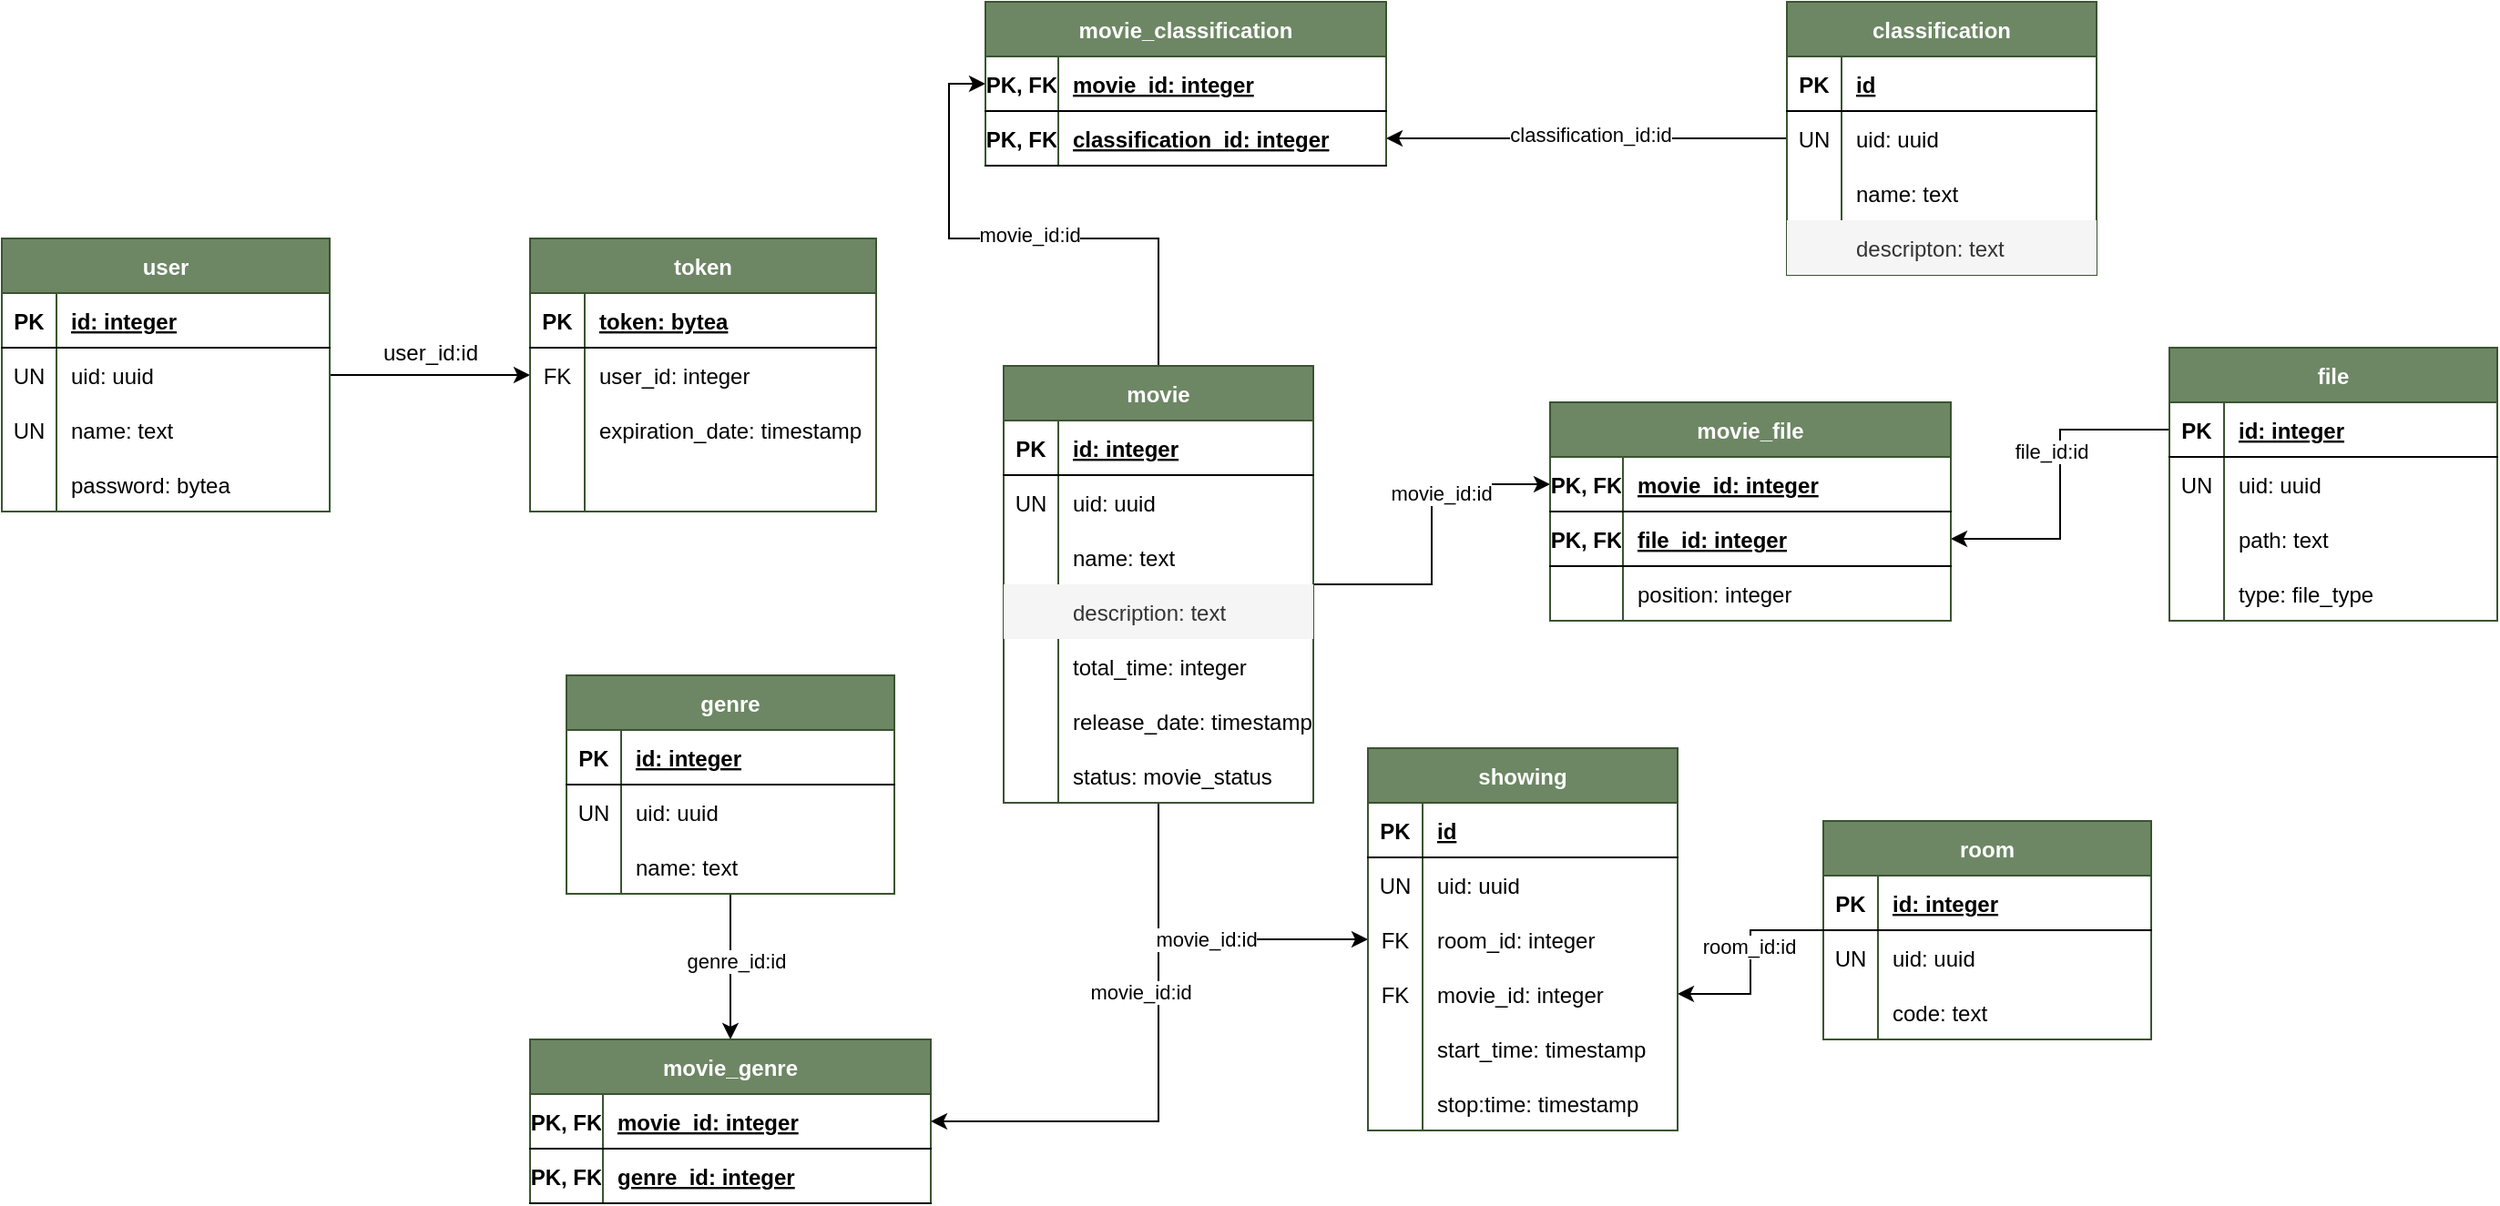 <mxfile version="17.5.0" type="device"><diagram id="jzqdVTHQZq7FdxD7mm5E" name="Page-1"><mxGraphModel dx="2222" dy="1630" grid="1" gridSize="10" guides="1" tooltips="1" connect="1" arrows="1" fold="1" page="0" pageScale="1" pageWidth="1100" pageHeight="850" background="none" math="0" shadow="0"><root><mxCell id="0"/><mxCell id="1" parent="0"/><mxCell id="edge1" value="" style="html=1;rounded=1;edgeStyle=orthogonalEdgeStyle;dashed=0;startArrow=block;startSize=12;endArrow=none;strokeColor=#595959;exitX=0.957;exitY=0.000;exitDx=0;exitDy=0;entryX=0.469;entryY=1.000;entryDx=0;entryDy=0;" parent="1" edge="1"><mxGeometry width="50" height="50" relative="1" as="geometry"><Array as="points"/><mxPoint x="1425.024" y="140" as="targetPoint"/></mxGeometry></mxCell><mxCell id="label8" value="room_id:id" style="edgeLabel;resizable=0;html=1;align=left;verticalAlign=top;strokeColor=default;" parent="edge1" vertex="1" connectable="0"><mxGeometry x="970" y="150" as="geometry"/></mxCell><mxCell id="MdAU8HxcY33upqTipJ5R-33" style="edgeStyle=orthogonalEdgeStyle;rounded=0;orthogonalLoop=1;jettySize=auto;html=1;" parent="1" source="MdAU8HxcY33upqTipJ5R-2" target="MdAU8HxcY33upqTipJ5R-16" edge="1"><mxGeometry relative="1" as="geometry"/></mxCell><mxCell id="MdAU8HxcY33upqTipJ5R-95" value="genre_id:id" style="edgeLabel;html=1;align=center;verticalAlign=middle;resizable=0;points=[];" parent="MdAU8HxcY33upqTipJ5R-33" vertex="1" connectable="0"><mxGeometry x="-0.104" y="3" relative="1" as="geometry"><mxPoint y="1" as="offset"/></mxGeometry></mxCell><mxCell id="MdAU8HxcY33upqTipJ5R-2" value="genre" style="shape=table;startSize=30;container=1;collapsible=1;childLayout=tableLayout;fixedRows=1;rowLines=0;fontStyle=1;align=center;resizeLast=1;fillColor=#6d8764;fontColor=#ffffff;strokeColor=#3A5431;" parent="1" vertex="1"><mxGeometry x="-230" y="-130" width="180" height="120" as="geometry"/></mxCell><mxCell id="MdAU8HxcY33upqTipJ5R-3" value="" style="shape=tableRow;horizontal=0;startSize=0;swimlaneHead=0;swimlaneBody=0;fillColor=none;collapsible=0;dropTarget=0;points=[[0,0.5],[1,0.5]];portConstraint=eastwest;top=0;left=0;right=0;bottom=1;" parent="MdAU8HxcY33upqTipJ5R-2" vertex="1"><mxGeometry y="30" width="180" height="30" as="geometry"/></mxCell><mxCell id="MdAU8HxcY33upqTipJ5R-4" value="PK" style="shape=partialRectangle;connectable=0;fillColor=none;top=0;left=0;bottom=0;right=0;fontStyle=1;overflow=hidden;" parent="MdAU8HxcY33upqTipJ5R-3" vertex="1"><mxGeometry width="30" height="30" as="geometry"><mxRectangle width="30" height="30" as="alternateBounds"/></mxGeometry></mxCell><mxCell id="MdAU8HxcY33upqTipJ5R-5" value="id: integer" style="shape=partialRectangle;connectable=0;fillColor=none;top=0;left=0;bottom=0;right=0;align=left;spacingLeft=6;fontStyle=5;overflow=hidden;" parent="MdAU8HxcY33upqTipJ5R-3" vertex="1"><mxGeometry x="30" width="150" height="30" as="geometry"><mxRectangle width="150" height="30" as="alternateBounds"/></mxGeometry></mxCell><mxCell id="MdAU8HxcY33upqTipJ5R-6" value="" style="shape=tableRow;horizontal=0;startSize=0;swimlaneHead=0;swimlaneBody=0;fillColor=none;collapsible=0;dropTarget=0;points=[[0,0.5],[1,0.5]];portConstraint=eastwest;top=0;left=0;right=0;bottom=0;" parent="MdAU8HxcY33upqTipJ5R-2" vertex="1"><mxGeometry y="60" width="180" height="30" as="geometry"/></mxCell><mxCell id="MdAU8HxcY33upqTipJ5R-7" value="UN" style="shape=partialRectangle;connectable=0;fillColor=none;top=0;left=0;bottom=0;right=0;editable=1;overflow=hidden;" parent="MdAU8HxcY33upqTipJ5R-6" vertex="1"><mxGeometry width="30" height="30" as="geometry"><mxRectangle width="30" height="30" as="alternateBounds"/></mxGeometry></mxCell><mxCell id="MdAU8HxcY33upqTipJ5R-8" value="uid: uuid" style="shape=partialRectangle;connectable=0;fillColor=none;top=0;left=0;bottom=0;right=0;align=left;spacingLeft=6;overflow=hidden;" parent="MdAU8HxcY33upqTipJ5R-6" vertex="1"><mxGeometry x="30" width="150" height="30" as="geometry"><mxRectangle width="150" height="30" as="alternateBounds"/></mxGeometry></mxCell><mxCell id="MdAU8HxcY33upqTipJ5R-9" value="" style="shape=tableRow;horizontal=0;startSize=0;swimlaneHead=0;swimlaneBody=0;fillColor=none;collapsible=0;dropTarget=0;points=[[0,0.5],[1,0.5]];portConstraint=eastwest;top=0;left=0;right=0;bottom=0;" parent="MdAU8HxcY33upqTipJ5R-2" vertex="1"><mxGeometry y="90" width="180" height="30" as="geometry"/></mxCell><mxCell id="MdAU8HxcY33upqTipJ5R-10" value="" style="shape=partialRectangle;connectable=0;fillColor=none;top=0;left=0;bottom=0;right=0;editable=1;overflow=hidden;" parent="MdAU8HxcY33upqTipJ5R-9" vertex="1"><mxGeometry width="30" height="30" as="geometry"><mxRectangle width="30" height="30" as="alternateBounds"/></mxGeometry></mxCell><mxCell id="MdAU8HxcY33upqTipJ5R-11" value="name: text" style="shape=partialRectangle;connectable=0;fillColor=none;top=0;left=0;bottom=0;right=0;align=left;spacingLeft=6;overflow=hidden;" parent="MdAU8HxcY33upqTipJ5R-9" vertex="1"><mxGeometry x="30" width="150" height="30" as="geometry"><mxRectangle width="150" height="30" as="alternateBounds"/></mxGeometry></mxCell><mxCell id="MdAU8HxcY33upqTipJ5R-16" value="movie_genre" style="shape=table;startSize=30;container=1;collapsible=1;childLayout=tableLayout;fixedRows=1;rowLines=0;fontStyle=1;align=center;resizeLast=1;fillColor=#6d8764;fontColor=#ffffff;strokeColor=#3A5431;" parent="1" vertex="1"><mxGeometry x="-250" y="70" width="220" height="90" as="geometry"/></mxCell><mxCell id="MdAU8HxcY33upqTipJ5R-17" value="" style="shape=tableRow;horizontal=0;startSize=0;swimlaneHead=0;swimlaneBody=0;fillColor=none;collapsible=0;dropTarget=0;points=[[0,0.5],[1,0.5]];portConstraint=eastwest;top=0;left=0;right=0;bottom=1;" parent="MdAU8HxcY33upqTipJ5R-16" vertex="1"><mxGeometry y="30" width="220" height="30" as="geometry"/></mxCell><mxCell id="MdAU8HxcY33upqTipJ5R-18" value="PK, FK" style="shape=partialRectangle;connectable=0;fillColor=none;top=0;left=0;bottom=0;right=0;fontStyle=1;overflow=hidden;" parent="MdAU8HxcY33upqTipJ5R-17" vertex="1"><mxGeometry width="40" height="30" as="geometry"><mxRectangle width="40" height="30" as="alternateBounds"/></mxGeometry></mxCell><mxCell id="MdAU8HxcY33upqTipJ5R-19" value="movie_id: integer" style="shape=partialRectangle;connectable=0;fillColor=none;top=0;left=0;bottom=0;right=0;align=left;spacingLeft=6;fontStyle=5;overflow=hidden;" parent="MdAU8HxcY33upqTipJ5R-17" vertex="1"><mxGeometry x="40" width="180" height="30" as="geometry"><mxRectangle width="180" height="30" as="alternateBounds"/></mxGeometry></mxCell><mxCell id="MdAU8HxcY33upqTipJ5R-30" value="" style="shape=tableRow;horizontal=0;startSize=0;swimlaneHead=0;swimlaneBody=0;fillColor=none;collapsible=0;dropTarget=0;points=[[0,0.5],[1,0.5]];portConstraint=eastwest;top=0;left=0;right=0;bottom=1;" parent="MdAU8HxcY33upqTipJ5R-16" vertex="1"><mxGeometry y="60" width="220" height="30" as="geometry"/></mxCell><mxCell id="MdAU8HxcY33upqTipJ5R-31" value="PK, FK" style="shape=partialRectangle;connectable=0;fillColor=none;top=0;left=0;bottom=0;right=0;fontStyle=1;overflow=hidden;" parent="MdAU8HxcY33upqTipJ5R-30" vertex="1"><mxGeometry width="40" height="30" as="geometry"><mxRectangle width="40" height="30" as="alternateBounds"/></mxGeometry></mxCell><mxCell id="MdAU8HxcY33upqTipJ5R-32" value="genre_id: integer" style="shape=partialRectangle;connectable=0;fillColor=none;top=0;left=0;bottom=0;right=0;align=left;spacingLeft=6;fontStyle=5;overflow=hidden;" parent="MdAU8HxcY33upqTipJ5R-30" vertex="1"><mxGeometry x="40" width="180" height="30" as="geometry"><mxRectangle width="180" height="30" as="alternateBounds"/></mxGeometry></mxCell><mxCell id="MdAU8HxcY33upqTipJ5R-47" style="edgeStyle=orthogonalEdgeStyle;rounded=0;orthogonalLoop=1;jettySize=auto;html=1;entryX=1;entryY=0.5;entryDx=0;entryDy=0;" parent="1" source="MdAU8HxcY33upqTipJ5R-34" target="MdAU8HxcY33upqTipJ5R-17" edge="1"><mxGeometry relative="1" as="geometry"/></mxCell><mxCell id="MdAU8HxcY33upqTipJ5R-96" value="movie_id:id" style="edgeLabel;html=1;align=center;verticalAlign=middle;resizable=0;points=[];" parent="MdAU8HxcY33upqTipJ5R-47" vertex="1" connectable="0"><mxGeometry x="-0.23" y="-2" relative="1" as="geometry"><mxPoint x="-8" y="-12" as="offset"/></mxGeometry></mxCell><mxCell id="MdAU8HxcY33upqTipJ5R-146" style="edgeStyle=orthogonalEdgeStyle;rounded=0;orthogonalLoop=1;jettySize=auto;html=1;entryX=0;entryY=0.5;entryDx=0;entryDy=0;" parent="1" source="MdAU8HxcY33upqTipJ5R-34" target="MdAU8HxcY33upqTipJ5R-132" edge="1"><mxGeometry relative="1" as="geometry"/></mxCell><mxCell id="MdAU8HxcY33upqTipJ5R-147" value="movie_id:id" style="edgeLabel;html=1;align=center;verticalAlign=middle;resizable=0;points=[];" parent="MdAU8HxcY33upqTipJ5R-146" vertex="1" connectable="0"><mxGeometry x="0.048" relative="1" as="geometry"><mxPoint x="1" as="offset"/></mxGeometry></mxCell><mxCell id="MdAU8HxcY33upqTipJ5R-193" style="edgeStyle=orthogonalEdgeStyle;rounded=0;orthogonalLoop=1;jettySize=auto;html=1;entryX=0;entryY=0.5;entryDx=0;entryDy=0;" parent="1" source="MdAU8HxcY33upqTipJ5R-34" target="MdAU8HxcY33upqTipJ5R-184" edge="1"><mxGeometry relative="1" as="geometry"/></mxCell><mxCell id="MdAU8HxcY33upqTipJ5R-194" value="movie_id:id" style="edgeLabel;html=1;align=center;verticalAlign=middle;resizable=0;points=[];" parent="MdAU8HxcY33upqTipJ5R-193" vertex="1" connectable="0"><mxGeometry x="-0.028" y="-2" relative="1" as="geometry"><mxPoint as="offset"/></mxGeometry></mxCell><mxCell id="MdAU8HxcY33upqTipJ5R-225" style="edgeStyle=orthogonalEdgeStyle;rounded=0;orthogonalLoop=1;jettySize=auto;html=1;entryX=0;entryY=0.5;entryDx=0;entryDy=0;" parent="1" source="MdAU8HxcY33upqTipJ5R-34" target="MdAU8HxcY33upqTipJ5R-209" edge="1"><mxGeometry relative="1" as="geometry"/></mxCell><mxCell id="MdAU8HxcY33upqTipJ5R-226" value="movie_id:id" style="edgeLabel;html=1;align=center;verticalAlign=middle;resizable=0;points=[];" parent="MdAU8HxcY33upqTipJ5R-225" vertex="1" connectable="0"><mxGeometry x="0.247" y="-6" relative="1" as="geometry"><mxPoint x="-1" as="offset"/></mxGeometry></mxCell><mxCell id="MdAU8HxcY33upqTipJ5R-34" value="movie" style="shape=table;startSize=30;container=1;collapsible=1;childLayout=tableLayout;fixedRows=1;rowLines=0;fontStyle=1;align=center;resizeLast=1;fillColor=#6d8764;fontColor=#ffffff;strokeColor=#3A5431;" parent="1" vertex="1"><mxGeometry x="10" y="-300" width="170" height="240" as="geometry"/></mxCell><mxCell id="MdAU8HxcY33upqTipJ5R-35" value="" style="shape=tableRow;horizontal=0;startSize=0;swimlaneHead=0;swimlaneBody=0;fillColor=none;collapsible=0;dropTarget=0;points=[[0,0.5],[1,0.5]];portConstraint=eastwest;top=0;left=0;right=0;bottom=1;" parent="MdAU8HxcY33upqTipJ5R-34" vertex="1"><mxGeometry y="30" width="170" height="30" as="geometry"/></mxCell><mxCell id="MdAU8HxcY33upqTipJ5R-36" value="PK" style="shape=partialRectangle;connectable=0;fillColor=none;top=0;left=0;bottom=0;right=0;fontStyle=1;overflow=hidden;" parent="MdAU8HxcY33upqTipJ5R-35" vertex="1"><mxGeometry width="30" height="30" as="geometry"><mxRectangle width="30" height="30" as="alternateBounds"/></mxGeometry></mxCell><mxCell id="MdAU8HxcY33upqTipJ5R-37" value="id: integer" style="shape=partialRectangle;connectable=0;fillColor=none;top=0;left=0;bottom=0;right=0;align=left;spacingLeft=6;fontStyle=5;overflow=hidden;" parent="MdAU8HxcY33upqTipJ5R-35" vertex="1"><mxGeometry x="30" width="140" height="30" as="geometry"><mxRectangle width="140" height="30" as="alternateBounds"/></mxGeometry></mxCell><mxCell id="MdAU8HxcY33upqTipJ5R-38" value="" style="shape=tableRow;horizontal=0;startSize=0;swimlaneHead=0;swimlaneBody=0;fillColor=none;collapsible=0;dropTarget=0;points=[[0,0.5],[1,0.5]];portConstraint=eastwest;top=0;left=0;right=0;bottom=0;" parent="MdAU8HxcY33upqTipJ5R-34" vertex="1"><mxGeometry y="60" width="170" height="30" as="geometry"/></mxCell><mxCell id="MdAU8HxcY33upqTipJ5R-39" value="UN" style="shape=partialRectangle;connectable=0;fillColor=none;top=0;left=0;bottom=0;right=0;editable=1;overflow=hidden;" parent="MdAU8HxcY33upqTipJ5R-38" vertex="1"><mxGeometry width="30" height="30" as="geometry"><mxRectangle width="30" height="30" as="alternateBounds"/></mxGeometry></mxCell><mxCell id="MdAU8HxcY33upqTipJ5R-40" value="uid: uuid" style="shape=partialRectangle;connectable=0;fillColor=none;top=0;left=0;bottom=0;right=0;align=left;spacingLeft=6;overflow=hidden;" parent="MdAU8HxcY33upqTipJ5R-38" vertex="1"><mxGeometry x="30" width="140" height="30" as="geometry"><mxRectangle width="140" height="30" as="alternateBounds"/></mxGeometry></mxCell><mxCell id="MdAU8HxcY33upqTipJ5R-41" value="" style="shape=tableRow;horizontal=0;startSize=0;swimlaneHead=0;swimlaneBody=0;fillColor=none;collapsible=0;dropTarget=0;points=[[0,0.5],[1,0.5]];portConstraint=eastwest;top=0;left=0;right=0;bottom=0;" parent="MdAU8HxcY33upqTipJ5R-34" vertex="1"><mxGeometry y="90" width="170" height="30" as="geometry"/></mxCell><mxCell id="MdAU8HxcY33upqTipJ5R-42" value="" style="shape=partialRectangle;connectable=0;fillColor=none;top=0;left=0;bottom=0;right=0;editable=1;overflow=hidden;" parent="MdAU8HxcY33upqTipJ5R-41" vertex="1"><mxGeometry width="30" height="30" as="geometry"><mxRectangle width="30" height="30" as="alternateBounds"/></mxGeometry></mxCell><mxCell id="MdAU8HxcY33upqTipJ5R-43" value="name: text" style="shape=partialRectangle;connectable=0;fillColor=none;top=0;left=0;bottom=0;right=0;align=left;spacingLeft=6;overflow=hidden;" parent="MdAU8HxcY33upqTipJ5R-41" vertex="1"><mxGeometry x="30" width="140" height="30" as="geometry"><mxRectangle width="140" height="30" as="alternateBounds"/></mxGeometry></mxCell><mxCell id="MdAU8HxcY33upqTipJ5R-49" value="" style="shape=tableRow;horizontal=0;startSize=0;swimlaneHead=0;swimlaneBody=0;fillColor=none;collapsible=0;dropTarget=0;points=[[0,0.5],[1,0.5]];portConstraint=eastwest;top=0;left=0;right=0;bottom=0;" parent="MdAU8HxcY33upqTipJ5R-34" vertex="1"><mxGeometry y="120" width="170" height="30" as="geometry"/></mxCell><mxCell id="MdAU8HxcY33upqTipJ5R-50" value="" style="shape=partialRectangle;connectable=0;fillColor=#f5f5f5;top=0;left=0;bottom=0;right=0;editable=1;overflow=hidden;strokeColor=#666666;fontColor=#333333;" parent="MdAU8HxcY33upqTipJ5R-49" vertex="1"><mxGeometry width="30" height="30" as="geometry"><mxRectangle width="30" height="30" as="alternateBounds"/></mxGeometry></mxCell><mxCell id="MdAU8HxcY33upqTipJ5R-51" value="description: text" style="shape=partialRectangle;connectable=0;fillColor=#f5f5f5;top=0;left=0;bottom=0;right=0;align=left;spacingLeft=6;overflow=hidden;strokeColor=#666666;fontColor=#333333;" parent="MdAU8HxcY33upqTipJ5R-49" vertex="1"><mxGeometry x="30" width="140" height="30" as="geometry"><mxRectangle width="140" height="30" as="alternateBounds"/></mxGeometry></mxCell><mxCell id="MdAU8HxcY33upqTipJ5R-52" value="" style="shape=tableRow;horizontal=0;startSize=0;swimlaneHead=0;swimlaneBody=0;fillColor=none;collapsible=0;dropTarget=0;points=[[0,0.5],[1,0.5]];portConstraint=eastwest;top=0;left=0;right=0;bottom=0;" parent="MdAU8HxcY33upqTipJ5R-34" vertex="1"><mxGeometry y="150" width="170" height="30" as="geometry"/></mxCell><mxCell id="MdAU8HxcY33upqTipJ5R-53" value="" style="shape=partialRectangle;connectable=0;fillColor=none;top=0;left=0;bottom=0;right=0;editable=1;overflow=hidden;" parent="MdAU8HxcY33upqTipJ5R-52" vertex="1"><mxGeometry width="30" height="30" as="geometry"><mxRectangle width="30" height="30" as="alternateBounds"/></mxGeometry></mxCell><mxCell id="MdAU8HxcY33upqTipJ5R-54" value="total_time: integer" style="shape=partialRectangle;connectable=0;fillColor=none;top=0;left=0;bottom=0;right=0;align=left;spacingLeft=6;overflow=hidden;" parent="MdAU8HxcY33upqTipJ5R-52" vertex="1"><mxGeometry x="30" width="140" height="30" as="geometry"><mxRectangle width="140" height="30" as="alternateBounds"/></mxGeometry></mxCell><mxCell id="MdAU8HxcY33upqTipJ5R-55" value="" style="shape=tableRow;horizontal=0;startSize=0;swimlaneHead=0;swimlaneBody=0;fillColor=none;collapsible=0;dropTarget=0;points=[[0,0.5],[1,0.5]];portConstraint=eastwest;top=0;left=0;right=0;bottom=0;" parent="MdAU8HxcY33upqTipJ5R-34" vertex="1"><mxGeometry y="180" width="170" height="30" as="geometry"/></mxCell><mxCell id="MdAU8HxcY33upqTipJ5R-56" value="" style="shape=partialRectangle;connectable=0;fillColor=none;top=0;left=0;bottom=0;right=0;editable=1;overflow=hidden;" parent="MdAU8HxcY33upqTipJ5R-55" vertex="1"><mxGeometry width="30" height="30" as="geometry"><mxRectangle width="30" height="30" as="alternateBounds"/></mxGeometry></mxCell><mxCell id="MdAU8HxcY33upqTipJ5R-57" value="release_date: timestamp" style="shape=partialRectangle;connectable=0;fillColor=none;top=0;left=0;bottom=0;right=0;align=left;spacingLeft=6;overflow=hidden;" parent="MdAU8HxcY33upqTipJ5R-55" vertex="1"><mxGeometry x="30" width="140" height="30" as="geometry"><mxRectangle width="140" height="30" as="alternateBounds"/></mxGeometry></mxCell><mxCell id="MdAU8HxcY33upqTipJ5R-58" value="" style="shape=tableRow;horizontal=0;startSize=0;swimlaneHead=0;swimlaneBody=0;fillColor=none;collapsible=0;dropTarget=0;points=[[0,0.5],[1,0.5]];portConstraint=eastwest;top=0;left=0;right=0;bottom=0;" parent="MdAU8HxcY33upqTipJ5R-34" vertex="1"><mxGeometry y="210" width="170" height="30" as="geometry"/></mxCell><mxCell id="MdAU8HxcY33upqTipJ5R-59" value="" style="shape=partialRectangle;connectable=0;fillColor=none;top=0;left=0;bottom=0;right=0;editable=1;overflow=hidden;" parent="MdAU8HxcY33upqTipJ5R-58" vertex="1"><mxGeometry width="30" height="30" as="geometry"><mxRectangle width="30" height="30" as="alternateBounds"/></mxGeometry></mxCell><mxCell id="MdAU8HxcY33upqTipJ5R-60" value="status: movie_status" style="shape=partialRectangle;connectable=0;fillColor=none;top=0;left=0;bottom=0;right=0;align=left;spacingLeft=6;overflow=hidden;" parent="MdAU8HxcY33upqTipJ5R-58" vertex="1"><mxGeometry x="30" width="140" height="30" as="geometry"><mxRectangle width="140" height="30" as="alternateBounds"/></mxGeometry></mxCell><mxCell id="MdAU8HxcY33upqTipJ5R-93" style="edgeStyle=orthogonalEdgeStyle;rounded=0;orthogonalLoop=1;jettySize=auto;html=1;entryX=0;entryY=0.5;entryDx=0;entryDy=0;" parent="1" source="MdAU8HxcY33upqTipJ5R-63" target="MdAU8HxcY33upqTipJ5R-89" edge="1"><mxGeometry relative="1" as="geometry"/></mxCell><mxCell id="MdAU8HxcY33upqTipJ5R-63" value="user" style="shape=table;startSize=30;container=1;collapsible=1;childLayout=tableLayout;fixedRows=1;rowLines=0;fontStyle=1;align=center;resizeLast=1;fillColor=#6d8764;fontColor=#ffffff;strokeColor=#3A5431;" parent="1" vertex="1"><mxGeometry x="-540" y="-370" width="180" height="150" as="geometry"/></mxCell><mxCell id="MdAU8HxcY33upqTipJ5R-64" value="" style="shape=tableRow;horizontal=0;startSize=0;swimlaneHead=0;swimlaneBody=0;fillColor=none;collapsible=0;dropTarget=0;points=[[0,0.5],[1,0.5]];portConstraint=eastwest;top=0;left=0;right=0;bottom=1;" parent="MdAU8HxcY33upqTipJ5R-63" vertex="1"><mxGeometry y="30" width="180" height="30" as="geometry"/></mxCell><mxCell id="MdAU8HxcY33upqTipJ5R-65" value="PK" style="shape=partialRectangle;connectable=0;fillColor=none;top=0;left=0;bottom=0;right=0;fontStyle=1;overflow=hidden;" parent="MdAU8HxcY33upqTipJ5R-64" vertex="1"><mxGeometry width="30" height="30" as="geometry"><mxRectangle width="30" height="30" as="alternateBounds"/></mxGeometry></mxCell><mxCell id="MdAU8HxcY33upqTipJ5R-66" value="id: integer" style="shape=partialRectangle;connectable=0;fillColor=none;top=0;left=0;bottom=0;right=0;align=left;spacingLeft=6;fontStyle=5;overflow=hidden;" parent="MdAU8HxcY33upqTipJ5R-64" vertex="1"><mxGeometry x="30" width="150" height="30" as="geometry"><mxRectangle width="150" height="30" as="alternateBounds"/></mxGeometry></mxCell><mxCell id="MdAU8HxcY33upqTipJ5R-67" value="" style="shape=tableRow;horizontal=0;startSize=0;swimlaneHead=0;swimlaneBody=0;fillColor=none;collapsible=0;dropTarget=0;points=[[0,0.5],[1,0.5]];portConstraint=eastwest;top=0;left=0;right=0;bottom=0;" parent="MdAU8HxcY33upqTipJ5R-63" vertex="1"><mxGeometry y="60" width="180" height="30" as="geometry"/></mxCell><mxCell id="MdAU8HxcY33upqTipJ5R-68" value="UN" style="shape=partialRectangle;connectable=0;fillColor=none;top=0;left=0;bottom=0;right=0;editable=1;overflow=hidden;" parent="MdAU8HxcY33upqTipJ5R-67" vertex="1"><mxGeometry width="30" height="30" as="geometry"><mxRectangle width="30" height="30" as="alternateBounds"/></mxGeometry></mxCell><mxCell id="MdAU8HxcY33upqTipJ5R-69" value="uid: uuid" style="shape=partialRectangle;connectable=0;fillColor=none;top=0;left=0;bottom=0;right=0;align=left;spacingLeft=6;overflow=hidden;" parent="MdAU8HxcY33upqTipJ5R-67" vertex="1"><mxGeometry x="30" width="150" height="30" as="geometry"><mxRectangle width="150" height="30" as="alternateBounds"/></mxGeometry></mxCell><mxCell id="MdAU8HxcY33upqTipJ5R-70" value="" style="shape=tableRow;horizontal=0;startSize=0;swimlaneHead=0;swimlaneBody=0;fillColor=none;collapsible=0;dropTarget=0;points=[[0,0.5],[1,0.5]];portConstraint=eastwest;top=0;left=0;right=0;bottom=0;" parent="MdAU8HxcY33upqTipJ5R-63" vertex="1"><mxGeometry y="90" width="180" height="30" as="geometry"/></mxCell><mxCell id="MdAU8HxcY33upqTipJ5R-71" value="UN" style="shape=partialRectangle;connectable=0;fillColor=none;top=0;left=0;bottom=0;right=0;editable=1;overflow=hidden;" parent="MdAU8HxcY33upqTipJ5R-70" vertex="1"><mxGeometry width="30" height="30" as="geometry"><mxRectangle width="30" height="30" as="alternateBounds"/></mxGeometry></mxCell><mxCell id="MdAU8HxcY33upqTipJ5R-72" value="name: text" style="shape=partialRectangle;connectable=0;fillColor=none;top=0;left=0;bottom=0;right=0;align=left;spacingLeft=6;overflow=hidden;" parent="MdAU8HxcY33upqTipJ5R-70" vertex="1"><mxGeometry x="30" width="150" height="30" as="geometry"><mxRectangle width="150" height="30" as="alternateBounds"/></mxGeometry></mxCell><mxCell id="MdAU8HxcY33upqTipJ5R-73" value="" style="shape=tableRow;horizontal=0;startSize=0;swimlaneHead=0;swimlaneBody=0;fillColor=none;collapsible=0;dropTarget=0;points=[[0,0.5],[1,0.5]];portConstraint=eastwest;top=0;left=0;right=0;bottom=0;" parent="MdAU8HxcY33upqTipJ5R-63" vertex="1"><mxGeometry y="120" width="180" height="30" as="geometry"/></mxCell><mxCell id="MdAU8HxcY33upqTipJ5R-74" value="" style="shape=partialRectangle;connectable=0;fillColor=none;top=0;left=0;bottom=0;right=0;editable=1;overflow=hidden;" parent="MdAU8HxcY33upqTipJ5R-73" vertex="1"><mxGeometry width="30" height="30" as="geometry"><mxRectangle width="30" height="30" as="alternateBounds"/></mxGeometry></mxCell><mxCell id="MdAU8HxcY33upqTipJ5R-75" value="password: bytea" style="shape=partialRectangle;connectable=0;fillColor=none;top=0;left=0;bottom=0;right=0;align=left;spacingLeft=6;overflow=hidden;" parent="MdAU8HxcY33upqTipJ5R-73" vertex="1"><mxGeometry x="30" width="150" height="30" as="geometry"><mxRectangle width="150" height="30" as="alternateBounds"/></mxGeometry></mxCell><mxCell id="MdAU8HxcY33upqTipJ5R-76" value="token" style="shape=table;startSize=30;container=1;collapsible=1;childLayout=tableLayout;fixedRows=1;rowLines=0;fontStyle=1;align=center;resizeLast=1;fillColor=#6d8764;fontColor=#ffffff;strokeColor=#3A5431;" parent="1" vertex="1"><mxGeometry x="-250" y="-370" width="190" height="150" as="geometry"/></mxCell><mxCell id="MdAU8HxcY33upqTipJ5R-77" value="" style="shape=tableRow;horizontal=0;startSize=0;swimlaneHead=0;swimlaneBody=0;fillColor=none;collapsible=0;dropTarget=0;points=[[0,0.5],[1,0.5]];portConstraint=eastwest;top=0;left=0;right=0;bottom=1;" parent="MdAU8HxcY33upqTipJ5R-76" vertex="1"><mxGeometry y="30" width="190" height="30" as="geometry"/></mxCell><mxCell id="MdAU8HxcY33upqTipJ5R-78" value="PK" style="shape=partialRectangle;connectable=0;fillColor=none;top=0;left=0;bottom=0;right=0;fontStyle=1;overflow=hidden;" parent="MdAU8HxcY33upqTipJ5R-77" vertex="1"><mxGeometry width="30" height="30" as="geometry"><mxRectangle width="30" height="30" as="alternateBounds"/></mxGeometry></mxCell><mxCell id="MdAU8HxcY33upqTipJ5R-79" value="token: bytea" style="shape=partialRectangle;connectable=0;fillColor=none;top=0;left=0;bottom=0;right=0;align=left;spacingLeft=6;fontStyle=5;overflow=hidden;" parent="MdAU8HxcY33upqTipJ5R-77" vertex="1"><mxGeometry x="30" width="160" height="30" as="geometry"><mxRectangle width="160" height="30" as="alternateBounds"/></mxGeometry></mxCell><mxCell id="MdAU8HxcY33upqTipJ5R-89" value="" style="shape=tableRow;horizontal=0;startSize=0;swimlaneHead=0;swimlaneBody=0;fillColor=none;collapsible=0;dropTarget=0;points=[[0,0.5],[1,0.5]];portConstraint=eastwest;top=0;left=0;right=0;bottom=0;" parent="MdAU8HxcY33upqTipJ5R-76" vertex="1"><mxGeometry y="60" width="190" height="30" as="geometry"/></mxCell><mxCell id="MdAU8HxcY33upqTipJ5R-90" value="FK" style="shape=partialRectangle;connectable=0;fillColor=none;top=0;left=0;bottom=0;right=0;fontStyle=0;overflow=hidden;" parent="MdAU8HxcY33upqTipJ5R-89" vertex="1"><mxGeometry width="30" height="30" as="geometry"><mxRectangle width="30" height="30" as="alternateBounds"/></mxGeometry></mxCell><mxCell id="MdAU8HxcY33upqTipJ5R-91" value="user_id: integer" style="shape=partialRectangle;connectable=0;fillColor=none;top=0;left=0;bottom=0;right=0;align=left;spacingLeft=6;fontStyle=0;overflow=hidden;" parent="MdAU8HxcY33upqTipJ5R-89" vertex="1"><mxGeometry x="30" width="160" height="30" as="geometry"><mxRectangle width="160" height="30" as="alternateBounds"/></mxGeometry></mxCell><mxCell id="MdAU8HxcY33upqTipJ5R-83" value="" style="shape=tableRow;horizontal=0;startSize=0;swimlaneHead=0;swimlaneBody=0;fillColor=none;collapsible=0;dropTarget=0;points=[[0,0.5],[1,0.5]];portConstraint=eastwest;top=0;left=0;right=0;bottom=0;" parent="MdAU8HxcY33upqTipJ5R-76" vertex="1"><mxGeometry y="90" width="190" height="30" as="geometry"/></mxCell><mxCell id="MdAU8HxcY33upqTipJ5R-84" value="" style="shape=partialRectangle;connectable=0;fillColor=none;top=0;left=0;bottom=0;right=0;editable=1;overflow=hidden;" parent="MdAU8HxcY33upqTipJ5R-83" vertex="1"><mxGeometry width="30" height="30" as="geometry"><mxRectangle width="30" height="30" as="alternateBounds"/></mxGeometry></mxCell><mxCell id="MdAU8HxcY33upqTipJ5R-85" value="expiration_date: timestamp" style="shape=partialRectangle;connectable=0;fillColor=none;top=0;left=0;bottom=0;right=0;align=left;spacingLeft=6;overflow=hidden;" parent="MdAU8HxcY33upqTipJ5R-83" vertex="1"><mxGeometry x="30" width="160" height="30" as="geometry"><mxRectangle width="160" height="30" as="alternateBounds"/></mxGeometry></mxCell><mxCell id="MdAU8HxcY33upqTipJ5R-86" value="" style="shape=tableRow;horizontal=0;startSize=0;swimlaneHead=0;swimlaneBody=0;fillColor=none;collapsible=0;dropTarget=0;points=[[0,0.5],[1,0.5]];portConstraint=eastwest;top=0;left=0;right=0;bottom=0;" parent="MdAU8HxcY33upqTipJ5R-76" vertex="1"><mxGeometry y="120" width="190" height="30" as="geometry"/></mxCell><mxCell id="MdAU8HxcY33upqTipJ5R-87" value="" style="shape=partialRectangle;connectable=0;fillColor=none;top=0;left=0;bottom=0;right=0;editable=1;overflow=hidden;" parent="MdAU8HxcY33upqTipJ5R-86" vertex="1"><mxGeometry width="30" height="30" as="geometry"><mxRectangle width="30" height="30" as="alternateBounds"/></mxGeometry></mxCell><mxCell id="MdAU8HxcY33upqTipJ5R-88" value="" style="shape=partialRectangle;connectable=0;fillColor=none;top=0;left=0;bottom=0;right=0;align=left;spacingLeft=6;overflow=hidden;" parent="MdAU8HxcY33upqTipJ5R-86" vertex="1"><mxGeometry x="30" width="160" height="30" as="geometry"><mxRectangle width="160" height="30" as="alternateBounds"/></mxGeometry></mxCell><mxCell id="MdAU8HxcY33upqTipJ5R-94" value="user_id:id" style="text;html=1;align=center;verticalAlign=middle;resizable=0;points=[];autosize=1;strokeColor=none;fillColor=none;" parent="1" vertex="1"><mxGeometry x="-340" y="-317" width="70" height="20" as="geometry"/></mxCell><mxCell id="MdAU8HxcY33upqTipJ5R-144" style="edgeStyle=orthogonalEdgeStyle;rounded=0;orthogonalLoop=1;jettySize=auto;html=1;entryX=1;entryY=0.5;entryDx=0;entryDy=0;" parent="1" source="MdAU8HxcY33upqTipJ5R-97" target="MdAU8HxcY33upqTipJ5R-129" edge="1"><mxGeometry relative="1" as="geometry"/></mxCell><mxCell id="MdAU8HxcY33upqTipJ5R-145" value="room_id:id" style="edgeLabel;html=1;align=center;verticalAlign=middle;resizable=0;points=[];" parent="MdAU8HxcY33upqTipJ5R-144" vertex="1" connectable="0"><mxGeometry x="-0.147" y="-1" relative="1" as="geometry"><mxPoint as="offset"/></mxGeometry></mxCell><mxCell id="MdAU8HxcY33upqTipJ5R-97" value="room" style="shape=table;startSize=30;container=1;collapsible=1;childLayout=tableLayout;fixedRows=1;rowLines=0;fontStyle=1;align=center;resizeLast=1;fillColor=#6d8764;fontColor=#ffffff;strokeColor=#3A5431;" parent="1" vertex="1"><mxGeometry x="460" y="-50" width="180" height="120" as="geometry"/></mxCell><mxCell id="MdAU8HxcY33upqTipJ5R-98" value="" style="shape=tableRow;horizontal=0;startSize=0;swimlaneHead=0;swimlaneBody=0;fillColor=none;collapsible=0;dropTarget=0;points=[[0,0.5],[1,0.5]];portConstraint=eastwest;top=0;left=0;right=0;bottom=1;" parent="MdAU8HxcY33upqTipJ5R-97" vertex="1"><mxGeometry y="30" width="180" height="30" as="geometry"/></mxCell><mxCell id="MdAU8HxcY33upqTipJ5R-99" value="PK" style="shape=partialRectangle;connectable=0;fillColor=none;top=0;left=0;bottom=0;right=0;fontStyle=1;overflow=hidden;" parent="MdAU8HxcY33upqTipJ5R-98" vertex="1"><mxGeometry width="30" height="30" as="geometry"><mxRectangle width="30" height="30" as="alternateBounds"/></mxGeometry></mxCell><mxCell id="MdAU8HxcY33upqTipJ5R-100" value="id: integer" style="shape=partialRectangle;connectable=0;fillColor=none;top=0;left=0;bottom=0;right=0;align=left;spacingLeft=6;fontStyle=5;overflow=hidden;" parent="MdAU8HxcY33upqTipJ5R-98" vertex="1"><mxGeometry x="30" width="150" height="30" as="geometry"><mxRectangle width="150" height="30" as="alternateBounds"/></mxGeometry></mxCell><mxCell id="MdAU8HxcY33upqTipJ5R-101" value="" style="shape=tableRow;horizontal=0;startSize=0;swimlaneHead=0;swimlaneBody=0;fillColor=none;collapsible=0;dropTarget=0;points=[[0,0.5],[1,0.5]];portConstraint=eastwest;top=0;left=0;right=0;bottom=0;" parent="MdAU8HxcY33upqTipJ5R-97" vertex="1"><mxGeometry y="60" width="180" height="30" as="geometry"/></mxCell><mxCell id="MdAU8HxcY33upqTipJ5R-102" value="UN" style="shape=partialRectangle;connectable=0;fillColor=none;top=0;left=0;bottom=0;right=0;editable=1;overflow=hidden;" parent="MdAU8HxcY33upqTipJ5R-101" vertex="1"><mxGeometry width="30" height="30" as="geometry"><mxRectangle width="30" height="30" as="alternateBounds"/></mxGeometry></mxCell><mxCell id="MdAU8HxcY33upqTipJ5R-103" value="uid: uuid" style="shape=partialRectangle;connectable=0;fillColor=none;top=0;left=0;bottom=0;right=0;align=left;spacingLeft=6;overflow=hidden;" parent="MdAU8HxcY33upqTipJ5R-101" vertex="1"><mxGeometry x="30" width="150" height="30" as="geometry"><mxRectangle width="150" height="30" as="alternateBounds"/></mxGeometry></mxCell><mxCell id="MdAU8HxcY33upqTipJ5R-104" value="" style="shape=tableRow;horizontal=0;startSize=0;swimlaneHead=0;swimlaneBody=0;fillColor=none;collapsible=0;dropTarget=0;points=[[0,0.5],[1,0.5]];portConstraint=eastwest;top=0;left=0;right=0;bottom=0;" parent="MdAU8HxcY33upqTipJ5R-97" vertex="1"><mxGeometry y="90" width="180" height="30" as="geometry"/></mxCell><mxCell id="MdAU8HxcY33upqTipJ5R-105" value="" style="shape=partialRectangle;connectable=0;fillColor=none;top=0;left=0;bottom=0;right=0;editable=1;overflow=hidden;" parent="MdAU8HxcY33upqTipJ5R-104" vertex="1"><mxGeometry width="30" height="30" as="geometry"><mxRectangle width="30" height="30" as="alternateBounds"/></mxGeometry></mxCell><mxCell id="MdAU8HxcY33upqTipJ5R-106" value="code: text" style="shape=partialRectangle;connectable=0;fillColor=none;top=0;left=0;bottom=0;right=0;align=left;spacingLeft=6;overflow=hidden;" parent="MdAU8HxcY33upqTipJ5R-104" vertex="1"><mxGeometry x="30" width="150" height="30" as="geometry"><mxRectangle width="150" height="30" as="alternateBounds"/></mxGeometry></mxCell><mxCell id="MdAU8HxcY33upqTipJ5R-107" value="showing" style="shape=table;startSize=30;container=1;collapsible=1;childLayout=tableLayout;fixedRows=1;rowLines=0;fontStyle=1;align=center;resizeLast=1;fillColor=#6d8764;fontColor=#ffffff;strokeColor=#3A5431;" parent="1" vertex="1"><mxGeometry x="210" y="-90" width="170" height="210" as="geometry"/></mxCell><mxCell id="MdAU8HxcY33upqTipJ5R-138" value="" style="shape=tableRow;horizontal=0;startSize=0;swimlaneHead=0;swimlaneBody=0;fillColor=none;collapsible=0;dropTarget=0;points=[[0,0.5],[1,0.5]];portConstraint=eastwest;top=0;left=0;right=0;bottom=1;" parent="MdAU8HxcY33upqTipJ5R-107" vertex="1"><mxGeometry y="30" width="170" height="30" as="geometry"/></mxCell><mxCell id="MdAU8HxcY33upqTipJ5R-139" value="PK" style="shape=partialRectangle;connectable=0;fillColor=none;top=0;left=0;bottom=0;right=0;fontStyle=1;overflow=hidden;" parent="MdAU8HxcY33upqTipJ5R-138" vertex="1"><mxGeometry width="30" height="30" as="geometry"><mxRectangle width="30" height="30" as="alternateBounds"/></mxGeometry></mxCell><mxCell id="MdAU8HxcY33upqTipJ5R-140" value="id" style="shape=partialRectangle;connectable=0;fillColor=none;top=0;left=0;bottom=0;right=0;align=left;spacingLeft=6;fontStyle=5;overflow=hidden;" parent="MdAU8HxcY33upqTipJ5R-138" vertex="1"><mxGeometry x="30" width="140" height="30" as="geometry"><mxRectangle width="140" height="30" as="alternateBounds"/></mxGeometry></mxCell><mxCell id="JyYX9v0HeQ_F9Ra4ntPx-1" value="" style="shape=tableRow;horizontal=0;startSize=0;swimlaneHead=0;swimlaneBody=0;fillColor=none;collapsible=0;dropTarget=0;points=[[0,0.5],[1,0.5]];portConstraint=eastwest;top=0;left=0;right=0;bottom=0;" parent="MdAU8HxcY33upqTipJ5R-107" vertex="1"><mxGeometry y="60" width="170" height="30" as="geometry"/></mxCell><mxCell id="JyYX9v0HeQ_F9Ra4ntPx-2" value="UN" style="shape=partialRectangle;connectable=0;fillColor=none;top=0;left=0;bottom=0;right=0;fontStyle=0;overflow=hidden;" parent="JyYX9v0HeQ_F9Ra4ntPx-1" vertex="1"><mxGeometry width="30" height="30" as="geometry"><mxRectangle width="30" height="30" as="alternateBounds"/></mxGeometry></mxCell><mxCell id="JyYX9v0HeQ_F9Ra4ntPx-3" value="uid: uuid" style="shape=partialRectangle;connectable=0;fillColor=none;top=0;left=0;bottom=0;right=0;align=left;spacingLeft=6;fontStyle=0;overflow=hidden;" parent="JyYX9v0HeQ_F9Ra4ntPx-1" vertex="1"><mxGeometry x="30" width="140" height="30" as="geometry"><mxRectangle width="140" height="30" as="alternateBounds"/></mxGeometry></mxCell><mxCell id="MdAU8HxcY33upqTipJ5R-132" value="" style="shape=tableRow;horizontal=0;startSize=0;swimlaneHead=0;swimlaneBody=0;fillColor=none;collapsible=0;dropTarget=0;points=[[0,0.5],[1,0.5]];portConstraint=eastwest;top=0;left=0;right=0;bottom=0;" parent="MdAU8HxcY33upqTipJ5R-107" vertex="1"><mxGeometry y="90" width="170" height="30" as="geometry"/></mxCell><mxCell id="MdAU8HxcY33upqTipJ5R-133" value="FK" style="shape=partialRectangle;connectable=0;fillColor=none;top=0;left=0;bottom=0;right=0;fontStyle=0;overflow=hidden;" parent="MdAU8HxcY33upqTipJ5R-132" vertex="1"><mxGeometry width="30" height="30" as="geometry"><mxRectangle width="30" height="30" as="alternateBounds"/></mxGeometry></mxCell><mxCell id="MdAU8HxcY33upqTipJ5R-134" value="room_id: integer" style="shape=partialRectangle;connectable=0;fillColor=none;top=0;left=0;bottom=0;right=0;align=left;spacingLeft=6;fontStyle=0;overflow=hidden;" parent="MdAU8HxcY33upqTipJ5R-132" vertex="1"><mxGeometry x="30" width="140" height="30" as="geometry"><mxRectangle width="140" height="30" as="alternateBounds"/></mxGeometry></mxCell><mxCell id="MdAU8HxcY33upqTipJ5R-129" value="" style="shape=tableRow;horizontal=0;startSize=0;swimlaneHead=0;swimlaneBody=0;fillColor=none;collapsible=0;dropTarget=0;points=[[0,0.5],[1,0.5]];portConstraint=eastwest;top=0;left=0;right=0;bottom=0;" parent="MdAU8HxcY33upqTipJ5R-107" vertex="1"><mxGeometry y="120" width="170" height="30" as="geometry"/></mxCell><mxCell id="MdAU8HxcY33upqTipJ5R-130" value="FK" style="shape=partialRectangle;connectable=0;fillColor=none;top=0;left=0;bottom=0;right=0;fontStyle=0;overflow=hidden;" parent="MdAU8HxcY33upqTipJ5R-129" vertex="1"><mxGeometry width="30" height="30" as="geometry"><mxRectangle width="30" height="30" as="alternateBounds"/></mxGeometry></mxCell><mxCell id="MdAU8HxcY33upqTipJ5R-131" value="movie_id: integer" style="shape=partialRectangle;connectable=0;fillColor=none;top=0;left=0;bottom=0;right=0;align=left;spacingLeft=6;fontStyle=0;overflow=hidden;" parent="MdAU8HxcY33upqTipJ5R-129" vertex="1"><mxGeometry x="30" width="140" height="30" as="geometry"><mxRectangle width="140" height="30" as="alternateBounds"/></mxGeometry></mxCell><mxCell id="MdAU8HxcY33upqTipJ5R-111" value="" style="shape=tableRow;horizontal=0;startSize=0;swimlaneHead=0;swimlaneBody=0;fillColor=none;collapsible=0;dropTarget=0;points=[[0,0.5],[1,0.5]];portConstraint=eastwest;top=0;left=0;right=0;bottom=0;" parent="MdAU8HxcY33upqTipJ5R-107" vertex="1"><mxGeometry y="150" width="170" height="30" as="geometry"/></mxCell><mxCell id="MdAU8HxcY33upqTipJ5R-112" value="" style="shape=partialRectangle;connectable=0;fillColor=none;top=0;left=0;bottom=0;right=0;editable=1;overflow=hidden;" parent="MdAU8HxcY33upqTipJ5R-111" vertex="1"><mxGeometry width="30" height="30" as="geometry"><mxRectangle width="30" height="30" as="alternateBounds"/></mxGeometry></mxCell><mxCell id="MdAU8HxcY33upqTipJ5R-113" value="start_time: timestamp" style="shape=partialRectangle;connectable=0;fillColor=none;top=0;left=0;bottom=0;right=0;align=left;spacingLeft=6;overflow=hidden;" parent="MdAU8HxcY33upqTipJ5R-111" vertex="1"><mxGeometry x="30" width="140" height="30" as="geometry"><mxRectangle width="140" height="30" as="alternateBounds"/></mxGeometry></mxCell><mxCell id="MdAU8HxcY33upqTipJ5R-114" value="" style="shape=tableRow;horizontal=0;startSize=0;swimlaneHead=0;swimlaneBody=0;fillColor=none;collapsible=0;dropTarget=0;points=[[0,0.5],[1,0.5]];portConstraint=eastwest;top=0;left=0;right=0;bottom=0;" parent="MdAU8HxcY33upqTipJ5R-107" vertex="1"><mxGeometry y="180" width="170" height="30" as="geometry"/></mxCell><mxCell id="MdAU8HxcY33upqTipJ5R-115" value="" style="shape=partialRectangle;connectable=0;fillColor=none;top=0;left=0;bottom=0;right=0;editable=1;overflow=hidden;" parent="MdAU8HxcY33upqTipJ5R-114" vertex="1"><mxGeometry width="30" height="30" as="geometry"><mxRectangle width="30" height="30" as="alternateBounds"/></mxGeometry></mxCell><mxCell id="MdAU8HxcY33upqTipJ5R-116" value="stop:time: timestamp" style="shape=partialRectangle;connectable=0;fillColor=none;top=0;left=0;bottom=0;right=0;align=left;spacingLeft=6;overflow=hidden;" parent="MdAU8HxcY33upqTipJ5R-114" vertex="1"><mxGeometry x="30" width="140" height="30" as="geometry"><mxRectangle width="140" height="30" as="alternateBounds"/></mxGeometry></mxCell><mxCell id="MdAU8HxcY33upqTipJ5R-191" style="edgeStyle=orthogonalEdgeStyle;rounded=0;orthogonalLoop=1;jettySize=auto;html=1;entryX=1;entryY=0.5;entryDx=0;entryDy=0;" parent="1" source="MdAU8HxcY33upqTipJ5R-148" target="MdAU8HxcY33upqTipJ5R-187" edge="1"><mxGeometry relative="1" as="geometry"/></mxCell><mxCell id="MdAU8HxcY33upqTipJ5R-192" value="classification_id:id" style="edgeLabel;html=1;align=center;verticalAlign=middle;resizable=0;points=[];" parent="MdAU8HxcY33upqTipJ5R-191" vertex="1" connectable="0"><mxGeometry x="-0.015" y="-2" relative="1" as="geometry"><mxPoint as="offset"/></mxGeometry></mxCell><mxCell id="MdAU8HxcY33upqTipJ5R-148" value="classification" style="shape=table;startSize=30;container=1;collapsible=1;childLayout=tableLayout;fixedRows=1;rowLines=0;fontStyle=1;align=center;resizeLast=1;fillColor=#6d8764;fontColor=#ffffff;strokeColor=#3A5431;" parent="1" vertex="1"><mxGeometry x="440" y="-500" width="170" height="150" as="geometry"/></mxCell><mxCell id="MdAU8HxcY33upqTipJ5R-149" value="" style="shape=tableRow;horizontal=0;startSize=0;swimlaneHead=0;swimlaneBody=0;fillColor=none;collapsible=0;dropTarget=0;points=[[0,0.5],[1,0.5]];portConstraint=eastwest;top=0;left=0;right=0;bottom=1;" parent="MdAU8HxcY33upqTipJ5R-148" vertex="1"><mxGeometry y="30" width="170" height="30" as="geometry"/></mxCell><mxCell id="MdAU8HxcY33upqTipJ5R-150" value="PK" style="shape=partialRectangle;connectable=0;fillColor=none;top=0;left=0;bottom=0;right=0;fontStyle=1;overflow=hidden;" parent="MdAU8HxcY33upqTipJ5R-149" vertex="1"><mxGeometry width="30" height="30" as="geometry"><mxRectangle width="30" height="30" as="alternateBounds"/></mxGeometry></mxCell><mxCell id="MdAU8HxcY33upqTipJ5R-151" value="id" style="shape=partialRectangle;connectable=0;fillColor=none;top=0;left=0;bottom=0;right=0;align=left;spacingLeft=6;fontStyle=5;overflow=hidden;" parent="MdAU8HxcY33upqTipJ5R-149" vertex="1"><mxGeometry x="30" width="140" height="30" as="geometry"><mxRectangle width="140" height="30" as="alternateBounds"/></mxGeometry></mxCell><mxCell id="MdAU8HxcY33upqTipJ5R-152" value="" style="shape=tableRow;horizontal=0;startSize=0;swimlaneHead=0;swimlaneBody=0;fillColor=none;collapsible=0;dropTarget=0;points=[[0,0.5],[1,0.5]];portConstraint=eastwest;top=0;left=0;right=0;bottom=0;" parent="MdAU8HxcY33upqTipJ5R-148" vertex="1"><mxGeometry y="60" width="170" height="30" as="geometry"/></mxCell><mxCell id="MdAU8HxcY33upqTipJ5R-153" value="UN" style="shape=partialRectangle;connectable=0;fillColor=none;top=0;left=0;bottom=0;right=0;fontStyle=0;overflow=hidden;" parent="MdAU8HxcY33upqTipJ5R-152" vertex="1"><mxGeometry width="30" height="30" as="geometry"><mxRectangle width="30" height="30" as="alternateBounds"/></mxGeometry></mxCell><mxCell id="MdAU8HxcY33upqTipJ5R-154" value="uid: uuid" style="shape=partialRectangle;connectable=0;fillColor=none;top=0;left=0;bottom=0;right=0;align=left;spacingLeft=6;fontStyle=0;overflow=hidden;" parent="MdAU8HxcY33upqTipJ5R-152" vertex="1"><mxGeometry x="30" width="140" height="30" as="geometry"><mxRectangle width="140" height="30" as="alternateBounds"/></mxGeometry></mxCell><mxCell id="MdAU8HxcY33upqTipJ5R-155" value="" style="shape=tableRow;horizontal=0;startSize=0;swimlaneHead=0;swimlaneBody=0;fillColor=none;collapsible=0;dropTarget=0;points=[[0,0.5],[1,0.5]];portConstraint=eastwest;top=0;left=0;right=0;bottom=0;" parent="MdAU8HxcY33upqTipJ5R-148" vertex="1"><mxGeometry y="90" width="170" height="30" as="geometry"/></mxCell><mxCell id="MdAU8HxcY33upqTipJ5R-156" value="" style="shape=partialRectangle;connectable=0;fillColor=none;top=0;left=0;bottom=0;right=0;fontStyle=0;overflow=hidden;" parent="MdAU8HxcY33upqTipJ5R-155" vertex="1"><mxGeometry width="30" height="30" as="geometry"><mxRectangle width="30" height="30" as="alternateBounds"/></mxGeometry></mxCell><mxCell id="MdAU8HxcY33upqTipJ5R-157" value="name: text" style="shape=partialRectangle;connectable=0;fillColor=none;top=0;left=0;bottom=0;right=0;align=left;spacingLeft=6;fontStyle=0;overflow=hidden;" parent="MdAU8HxcY33upqTipJ5R-155" vertex="1"><mxGeometry x="30" width="140" height="30" as="geometry"><mxRectangle width="140" height="30" as="alternateBounds"/></mxGeometry></mxCell><mxCell id="MdAU8HxcY33upqTipJ5R-158" value="" style="shape=tableRow;horizontal=0;startSize=0;swimlaneHead=0;swimlaneBody=0;fillColor=none;collapsible=0;dropTarget=0;points=[[0,0.5],[1,0.5]];portConstraint=eastwest;top=0;left=0;right=0;bottom=0;" parent="MdAU8HxcY33upqTipJ5R-148" vertex="1"><mxGeometry y="120" width="170" height="30" as="geometry"/></mxCell><mxCell id="MdAU8HxcY33upqTipJ5R-159" value="" style="shape=partialRectangle;connectable=0;fillColor=#f5f5f5;top=0;left=0;bottom=0;right=0;editable=1;overflow=hidden;fontColor=#333333;strokeColor=#666666;" parent="MdAU8HxcY33upqTipJ5R-158" vertex="1"><mxGeometry width="30" height="30" as="geometry"><mxRectangle width="30" height="30" as="alternateBounds"/></mxGeometry></mxCell><mxCell id="MdAU8HxcY33upqTipJ5R-160" value="descripton: text" style="shape=partialRectangle;connectable=0;fillColor=#f5f5f5;top=0;left=0;bottom=0;right=0;align=left;spacingLeft=6;overflow=hidden;fontColor=#333333;strokeColor=#666666;" parent="MdAU8HxcY33upqTipJ5R-158" vertex="1"><mxGeometry x="30" width="140" height="30" as="geometry"><mxRectangle width="140" height="30" as="alternateBounds"/></mxGeometry></mxCell><mxCell id="MdAU8HxcY33upqTipJ5R-183" value="movie_classification" style="shape=table;startSize=30;container=1;collapsible=1;childLayout=tableLayout;fixedRows=1;rowLines=0;fontStyle=1;align=center;resizeLast=1;fillColor=#6d8764;fontColor=#ffffff;strokeColor=#3A5431;" parent="1" vertex="1"><mxGeometry y="-500" width="220" height="90" as="geometry"/></mxCell><mxCell id="MdAU8HxcY33upqTipJ5R-184" value="" style="shape=tableRow;horizontal=0;startSize=0;swimlaneHead=0;swimlaneBody=0;fillColor=none;collapsible=0;dropTarget=0;points=[[0,0.5],[1,0.5]];portConstraint=eastwest;top=0;left=0;right=0;bottom=1;" parent="MdAU8HxcY33upqTipJ5R-183" vertex="1"><mxGeometry y="30" width="220" height="30" as="geometry"/></mxCell><mxCell id="MdAU8HxcY33upqTipJ5R-185" value="PK, FK" style="shape=partialRectangle;connectable=0;fillColor=none;top=0;left=0;bottom=0;right=0;fontStyle=1;overflow=hidden;" parent="MdAU8HxcY33upqTipJ5R-184" vertex="1"><mxGeometry width="40" height="30" as="geometry"><mxRectangle width="40" height="30" as="alternateBounds"/></mxGeometry></mxCell><mxCell id="MdAU8HxcY33upqTipJ5R-186" value="movie_id: integer" style="shape=partialRectangle;connectable=0;fillColor=none;top=0;left=0;bottom=0;right=0;align=left;spacingLeft=6;fontStyle=5;overflow=hidden;" parent="MdAU8HxcY33upqTipJ5R-184" vertex="1"><mxGeometry x="40" width="180" height="30" as="geometry"><mxRectangle width="180" height="30" as="alternateBounds"/></mxGeometry></mxCell><mxCell id="MdAU8HxcY33upqTipJ5R-187" value="" style="shape=tableRow;horizontal=0;startSize=0;swimlaneHead=0;swimlaneBody=0;fillColor=none;collapsible=0;dropTarget=0;points=[[0,0.5],[1,0.5]];portConstraint=eastwest;top=0;left=0;right=0;bottom=1;" parent="MdAU8HxcY33upqTipJ5R-183" vertex="1"><mxGeometry y="60" width="220" height="30" as="geometry"/></mxCell><mxCell id="MdAU8HxcY33upqTipJ5R-188" value="PK, FK" style="shape=partialRectangle;connectable=0;fillColor=none;top=0;left=0;bottom=0;right=0;fontStyle=1;overflow=hidden;" parent="MdAU8HxcY33upqTipJ5R-187" vertex="1"><mxGeometry width="40" height="30" as="geometry"><mxRectangle width="40" height="30" as="alternateBounds"/></mxGeometry></mxCell><mxCell id="MdAU8HxcY33upqTipJ5R-189" value="classification_id: integer" style="shape=partialRectangle;connectable=0;fillColor=none;top=0;left=0;bottom=0;right=0;align=left;spacingLeft=6;fontStyle=5;overflow=hidden;" parent="MdAU8HxcY33upqTipJ5R-187" vertex="1"><mxGeometry x="40" width="180" height="30" as="geometry"><mxRectangle width="180" height="30" as="alternateBounds"/></mxGeometry></mxCell><mxCell id="MdAU8HxcY33upqTipJ5R-221" style="edgeStyle=orthogonalEdgeStyle;rounded=0;orthogonalLoop=1;jettySize=auto;html=1;entryX=1;entryY=0.5;entryDx=0;entryDy=0;exitX=0;exitY=0.5;exitDx=0;exitDy=0;" parent="1" source="MdAU8HxcY33upqTipJ5R-196" target="MdAU8HxcY33upqTipJ5R-212" edge="1"><mxGeometry relative="1" as="geometry"/></mxCell><mxCell id="MdAU8HxcY33upqTipJ5R-222" value="file_id:id" style="edgeLabel;html=1;align=center;verticalAlign=middle;resizable=0;points=[];" parent="MdAU8HxcY33upqTipJ5R-221" vertex="1" connectable="0"><mxGeometry x="-0.21" y="-5" relative="1" as="geometry"><mxPoint y="1" as="offset"/></mxGeometry></mxCell><mxCell id="MdAU8HxcY33upqTipJ5R-195" value="file" style="shape=table;startSize=30;container=1;collapsible=1;childLayout=tableLayout;fixedRows=1;rowLines=0;fontStyle=1;align=center;resizeLast=1;fillColor=#6d8764;fontColor=#ffffff;strokeColor=#3A5431;" parent="1" vertex="1"><mxGeometry x="650" y="-310" width="180" height="150" as="geometry"/></mxCell><mxCell id="MdAU8HxcY33upqTipJ5R-196" value="" style="shape=tableRow;horizontal=0;startSize=0;swimlaneHead=0;swimlaneBody=0;fillColor=none;collapsible=0;dropTarget=0;points=[[0,0.5],[1,0.5]];portConstraint=eastwest;top=0;left=0;right=0;bottom=1;" parent="MdAU8HxcY33upqTipJ5R-195" vertex="1"><mxGeometry y="30" width="180" height="30" as="geometry"/></mxCell><mxCell id="MdAU8HxcY33upqTipJ5R-197" value="PK" style="shape=partialRectangle;connectable=0;fillColor=none;top=0;left=0;bottom=0;right=0;fontStyle=1;overflow=hidden;" parent="MdAU8HxcY33upqTipJ5R-196" vertex="1"><mxGeometry width="30" height="30" as="geometry"><mxRectangle width="30" height="30" as="alternateBounds"/></mxGeometry></mxCell><mxCell id="MdAU8HxcY33upqTipJ5R-198" value="id: integer" style="shape=partialRectangle;connectable=0;fillColor=none;top=0;left=0;bottom=0;right=0;align=left;spacingLeft=6;fontStyle=5;overflow=hidden;" parent="MdAU8HxcY33upqTipJ5R-196" vertex="1"><mxGeometry x="30" width="150" height="30" as="geometry"><mxRectangle width="150" height="30" as="alternateBounds"/></mxGeometry></mxCell><mxCell id="MdAU8HxcY33upqTipJ5R-199" value="" style="shape=tableRow;horizontal=0;startSize=0;swimlaneHead=0;swimlaneBody=0;fillColor=none;collapsible=0;dropTarget=0;points=[[0,0.5],[1,0.5]];portConstraint=eastwest;top=0;left=0;right=0;bottom=0;" parent="MdAU8HxcY33upqTipJ5R-195" vertex="1"><mxGeometry y="60" width="180" height="30" as="geometry"/></mxCell><mxCell id="MdAU8HxcY33upqTipJ5R-200" value="UN" style="shape=partialRectangle;connectable=0;fillColor=none;top=0;left=0;bottom=0;right=0;editable=1;overflow=hidden;" parent="MdAU8HxcY33upqTipJ5R-199" vertex="1"><mxGeometry width="30" height="30" as="geometry"><mxRectangle width="30" height="30" as="alternateBounds"/></mxGeometry></mxCell><mxCell id="MdAU8HxcY33upqTipJ5R-201" value="uid: uuid" style="shape=partialRectangle;connectable=0;fillColor=none;top=0;left=0;bottom=0;right=0;align=left;spacingLeft=6;overflow=hidden;" parent="MdAU8HxcY33upqTipJ5R-199" vertex="1"><mxGeometry x="30" width="150" height="30" as="geometry"><mxRectangle width="150" height="30" as="alternateBounds"/></mxGeometry></mxCell><mxCell id="MdAU8HxcY33upqTipJ5R-202" value="" style="shape=tableRow;horizontal=0;startSize=0;swimlaneHead=0;swimlaneBody=0;fillColor=none;collapsible=0;dropTarget=0;points=[[0,0.5],[1,0.5]];portConstraint=eastwest;top=0;left=0;right=0;bottom=0;" parent="MdAU8HxcY33upqTipJ5R-195" vertex="1"><mxGeometry y="90" width="180" height="30" as="geometry"/></mxCell><mxCell id="MdAU8HxcY33upqTipJ5R-203" value="" style="shape=partialRectangle;connectable=0;fillColor=none;top=0;left=0;bottom=0;right=0;editable=1;overflow=hidden;" parent="MdAU8HxcY33upqTipJ5R-202" vertex="1"><mxGeometry width="30" height="30" as="geometry"><mxRectangle width="30" height="30" as="alternateBounds"/></mxGeometry></mxCell><mxCell id="MdAU8HxcY33upqTipJ5R-204" value="path: text" style="shape=partialRectangle;connectable=0;fillColor=none;top=0;left=0;bottom=0;right=0;align=left;spacingLeft=6;overflow=hidden;" parent="MdAU8HxcY33upqTipJ5R-202" vertex="1"><mxGeometry x="30" width="150" height="30" as="geometry"><mxRectangle width="150" height="30" as="alternateBounds"/></mxGeometry></mxCell><mxCell id="MdAU8HxcY33upqTipJ5R-205" value="" style="shape=tableRow;horizontal=0;startSize=0;swimlaneHead=0;swimlaneBody=0;fillColor=none;collapsible=0;dropTarget=0;points=[[0,0.5],[1,0.5]];portConstraint=eastwest;top=0;left=0;right=0;bottom=0;" parent="MdAU8HxcY33upqTipJ5R-195" vertex="1"><mxGeometry y="120" width="180" height="30" as="geometry"/></mxCell><mxCell id="MdAU8HxcY33upqTipJ5R-206" value="" style="shape=partialRectangle;connectable=0;fillColor=none;top=0;left=0;bottom=0;right=0;editable=1;overflow=hidden;" parent="MdAU8HxcY33upqTipJ5R-205" vertex="1"><mxGeometry width="30" height="30" as="geometry"><mxRectangle width="30" height="30" as="alternateBounds"/></mxGeometry></mxCell><mxCell id="MdAU8HxcY33upqTipJ5R-207" value="type: file_type" style="shape=partialRectangle;connectable=0;fillColor=none;top=0;left=0;bottom=0;right=0;align=left;spacingLeft=6;overflow=hidden;" parent="MdAU8HxcY33upqTipJ5R-205" vertex="1"><mxGeometry x="30" width="150" height="30" as="geometry"><mxRectangle width="150" height="30" as="alternateBounds"/></mxGeometry></mxCell><mxCell id="MdAU8HxcY33upqTipJ5R-208" value="movie_file" style="shape=table;startSize=30;container=1;collapsible=1;childLayout=tableLayout;fixedRows=1;rowLines=0;fontStyle=1;align=center;resizeLast=1;fillColor=#6d8764;fontColor=#ffffff;strokeColor=#3A5431;" parent="1" vertex="1"><mxGeometry x="310" y="-280" width="220" height="120" as="geometry"/></mxCell><mxCell id="MdAU8HxcY33upqTipJ5R-209" value="" style="shape=tableRow;horizontal=0;startSize=0;swimlaneHead=0;swimlaneBody=0;fillColor=none;collapsible=0;dropTarget=0;points=[[0,0.5],[1,0.5]];portConstraint=eastwest;top=0;left=0;right=0;bottom=1;" parent="MdAU8HxcY33upqTipJ5R-208" vertex="1"><mxGeometry y="30" width="220" height="30" as="geometry"/></mxCell><mxCell id="MdAU8HxcY33upqTipJ5R-210" value="PK, FK" style="shape=partialRectangle;connectable=0;fillColor=none;top=0;left=0;bottom=0;right=0;fontStyle=1;overflow=hidden;" parent="MdAU8HxcY33upqTipJ5R-209" vertex="1"><mxGeometry width="40" height="30" as="geometry"><mxRectangle width="40" height="30" as="alternateBounds"/></mxGeometry></mxCell><mxCell id="MdAU8HxcY33upqTipJ5R-211" value="movie_id: integer" style="shape=partialRectangle;connectable=0;fillColor=none;top=0;left=0;bottom=0;right=0;align=left;spacingLeft=6;fontStyle=5;overflow=hidden;" parent="MdAU8HxcY33upqTipJ5R-209" vertex="1"><mxGeometry x="40" width="180" height="30" as="geometry"><mxRectangle width="180" height="30" as="alternateBounds"/></mxGeometry></mxCell><mxCell id="MdAU8HxcY33upqTipJ5R-212" value="" style="shape=tableRow;horizontal=0;startSize=0;swimlaneHead=0;swimlaneBody=0;fillColor=none;collapsible=0;dropTarget=0;points=[[0,0.5],[1,0.5]];portConstraint=eastwest;top=0;left=0;right=0;bottom=1;" parent="MdAU8HxcY33upqTipJ5R-208" vertex="1"><mxGeometry y="60" width="220" height="30" as="geometry"/></mxCell><mxCell id="MdAU8HxcY33upqTipJ5R-213" value="PK, FK" style="shape=partialRectangle;connectable=0;fillColor=none;top=0;left=0;bottom=0;right=0;fontStyle=1;overflow=hidden;" parent="MdAU8HxcY33upqTipJ5R-212" vertex="1"><mxGeometry width="40" height="30" as="geometry"><mxRectangle width="40" height="30" as="alternateBounds"/></mxGeometry></mxCell><mxCell id="MdAU8HxcY33upqTipJ5R-214" value="file_id: integer" style="shape=partialRectangle;connectable=0;fillColor=none;top=0;left=0;bottom=0;right=0;align=left;spacingLeft=6;fontStyle=5;overflow=hidden;" parent="MdAU8HxcY33upqTipJ5R-212" vertex="1"><mxGeometry x="40" width="180" height="30" as="geometry"><mxRectangle width="180" height="30" as="alternateBounds"/></mxGeometry></mxCell><mxCell id="MdAU8HxcY33upqTipJ5R-218" value="" style="shape=tableRow;horizontal=0;startSize=0;swimlaneHead=0;swimlaneBody=0;fillColor=none;collapsible=0;dropTarget=0;points=[[0,0.5],[1,0.5]];portConstraint=eastwest;top=0;left=0;right=0;bottom=0;" parent="MdAU8HxcY33upqTipJ5R-208" vertex="1"><mxGeometry y="90" width="220" height="30" as="geometry"/></mxCell><mxCell id="MdAU8HxcY33upqTipJ5R-219" value="" style="shape=partialRectangle;connectable=0;fillColor=none;top=0;left=0;bottom=0;right=0;editable=1;overflow=hidden;" parent="MdAU8HxcY33upqTipJ5R-218" vertex="1"><mxGeometry width="40" height="30" as="geometry"><mxRectangle width="40" height="30" as="alternateBounds"/></mxGeometry></mxCell><mxCell id="MdAU8HxcY33upqTipJ5R-220" value="position: integer" style="shape=partialRectangle;connectable=0;fillColor=none;top=0;left=0;bottom=0;right=0;align=left;spacingLeft=6;overflow=hidden;" parent="MdAU8HxcY33upqTipJ5R-218" vertex="1"><mxGeometry x="40" width="180" height="30" as="geometry"><mxRectangle width="180" height="30" as="alternateBounds"/></mxGeometry></mxCell></root></mxGraphModel></diagram></mxfile>